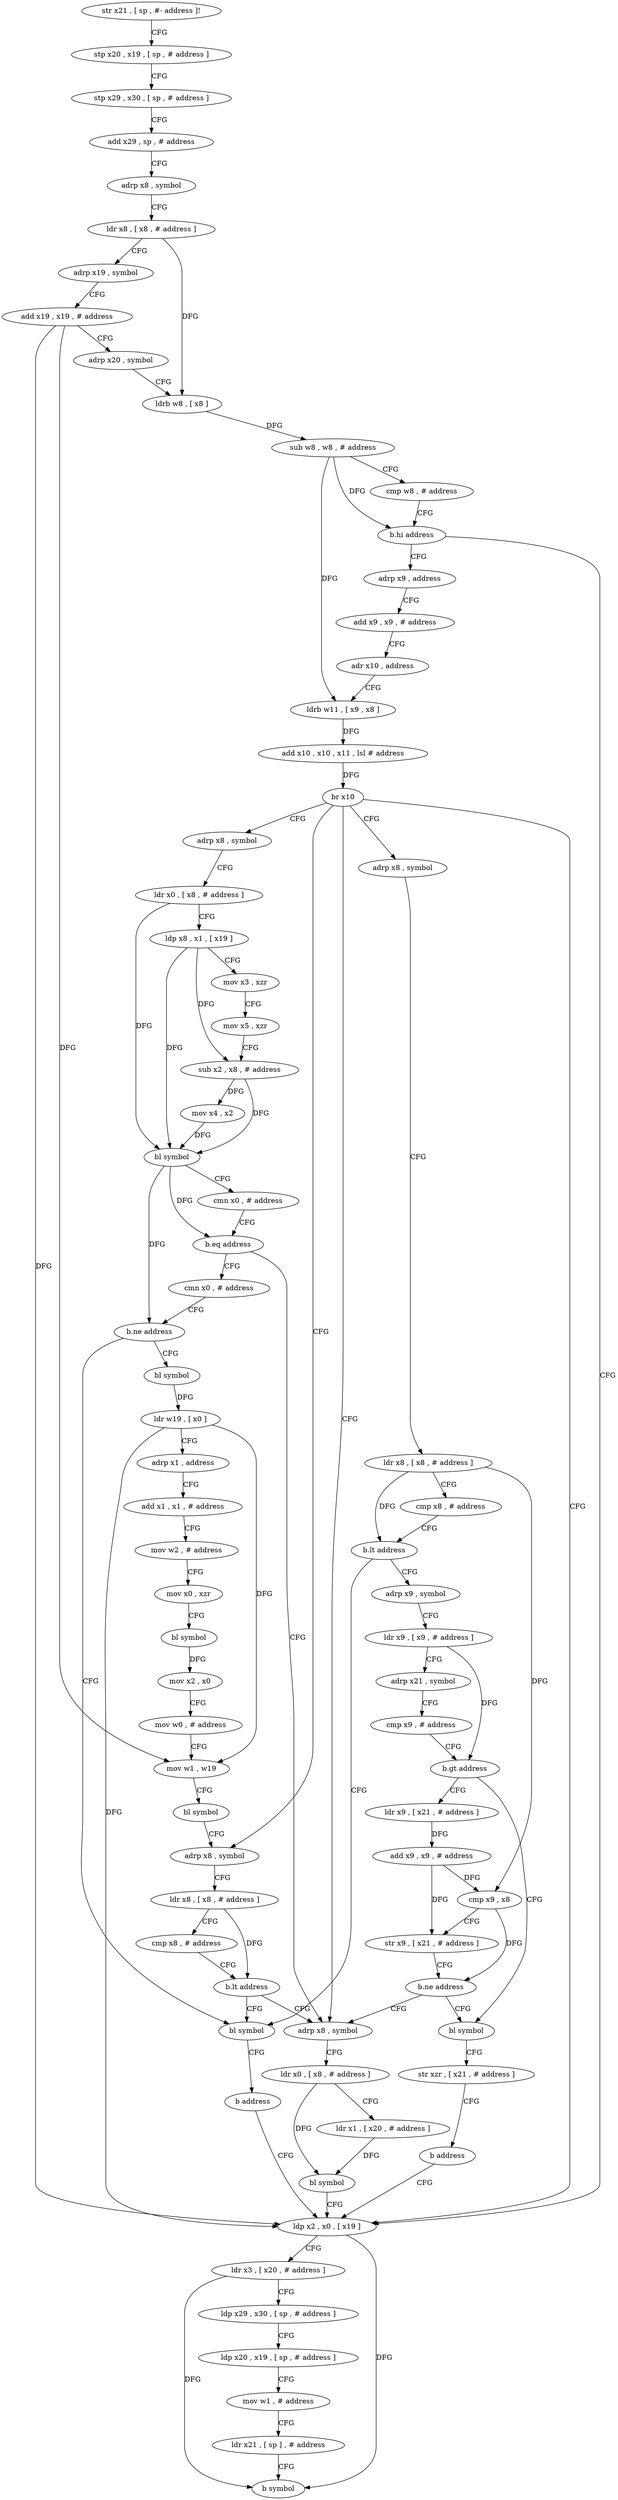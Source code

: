 digraph "func" {
"4204620" [label = "str x21 , [ sp , #- address ]!" ]
"4204624" [label = "stp x20 , x19 , [ sp , # address ]" ]
"4204628" [label = "stp x29 , x30 , [ sp , # address ]" ]
"4204632" [label = "add x29 , sp , # address" ]
"4204636" [label = "adrp x8 , symbol" ]
"4204640" [label = "ldr x8 , [ x8 , # address ]" ]
"4204644" [label = "adrp x19 , symbol" ]
"4204648" [label = "add x19 , x19 , # address" ]
"4204652" [label = "adrp x20 , symbol" ]
"4204656" [label = "ldrb w8 , [ x8 ]" ]
"4204660" [label = "sub w8 , w8 , # address" ]
"4204664" [label = "cmp w8 , # address" ]
"4204668" [label = "b.hi address" ]
"4204896" [label = "ldp x2 , x0 , [ x19 ]" ]
"4204672" [label = "adrp x9 , address" ]
"4204900" [label = "ldr x3 , [ x20 , # address ]" ]
"4204904" [label = "ldp x29 , x30 , [ sp , # address ]" ]
"4204908" [label = "ldp x20 , x19 , [ sp , # address ]" ]
"4204912" [label = "mov w1 , # address" ]
"4204916" [label = "ldr x21 , [ sp ] , # address" ]
"4204920" [label = "b symbol" ]
"4204676" [label = "add x9 , x9 , # address" ]
"4204680" [label = "adr x10 , address" ]
"4204684" [label = "ldrb w11 , [ x9 , x8 ]" ]
"4204688" [label = "add x10 , x10 , x11 , lsl # address" ]
"4204692" [label = "br x10" ]
"4204696" [label = "adrp x8 , symbol" ]
"4204764" [label = "adrp x8 , symbol" ]
"4204856" [label = "adrp x8 , symbol" ]
"4204880" [label = "adrp x8 , symbol" ]
"4204700" [label = "ldr x8 , [ x8 , # address ]" ]
"4204704" [label = "cmp x8 , # address" ]
"4204708" [label = "b.lt address" ]
"4204872" [label = "bl symbol" ]
"4204712" [label = "adrp x9 , symbol" ]
"4204768" [label = "ldr x0 , [ x8 , # address ]" ]
"4204772" [label = "ldp x8 , x1 , [ x19 ]" ]
"4204776" [label = "mov x3 , xzr" ]
"4204780" [label = "mov x5 , xzr" ]
"4204784" [label = "sub x2 , x8 , # address" ]
"4204788" [label = "mov x4 , x2" ]
"4204792" [label = "bl symbol" ]
"4204796" [label = "cmn x0 , # address" ]
"4204800" [label = "b.eq address" ]
"4204804" [label = "cmn x0 , # address" ]
"4204860" [label = "ldr x8 , [ x8 , # address ]" ]
"4204864" [label = "cmp x8 , # address" ]
"4204868" [label = "b.lt address" ]
"4204884" [label = "ldr x0 , [ x8 , # address ]" ]
"4204888" [label = "ldr x1 , [ x20 , # address ]" ]
"4204892" [label = "bl symbol" ]
"4204876" [label = "b address" ]
"4204716" [label = "ldr x9 , [ x9 , # address ]" ]
"4204720" [label = "adrp x21 , symbol" ]
"4204724" [label = "cmp x9 , # address" ]
"4204728" [label = "b.gt address" ]
"4204752" [label = "bl symbol" ]
"4204732" [label = "ldr x9 , [ x21 , # address ]" ]
"4204808" [label = "b.ne address" ]
"4204812" [label = "bl symbol" ]
"4204756" [label = "str xzr , [ x21 , # address ]" ]
"4204760" [label = "b address" ]
"4204736" [label = "add x9 , x9 , # address" ]
"4204740" [label = "cmp x9 , x8" ]
"4204744" [label = "str x9 , [ x21 , # address ]" ]
"4204748" [label = "b.ne address" ]
"4204816" [label = "ldr w19 , [ x0 ]" ]
"4204820" [label = "adrp x1 , address" ]
"4204824" [label = "add x1 , x1 , # address" ]
"4204828" [label = "mov w2 , # address" ]
"4204832" [label = "mov x0 , xzr" ]
"4204836" [label = "bl symbol" ]
"4204840" [label = "mov x2 , x0" ]
"4204844" [label = "mov w0 , # address" ]
"4204848" [label = "mov w1 , w19" ]
"4204852" [label = "bl symbol" ]
"4204620" -> "4204624" [ label = "CFG" ]
"4204624" -> "4204628" [ label = "CFG" ]
"4204628" -> "4204632" [ label = "CFG" ]
"4204632" -> "4204636" [ label = "CFG" ]
"4204636" -> "4204640" [ label = "CFG" ]
"4204640" -> "4204644" [ label = "CFG" ]
"4204640" -> "4204656" [ label = "DFG" ]
"4204644" -> "4204648" [ label = "CFG" ]
"4204648" -> "4204652" [ label = "CFG" ]
"4204648" -> "4204896" [ label = "DFG" ]
"4204648" -> "4204848" [ label = "DFG" ]
"4204652" -> "4204656" [ label = "CFG" ]
"4204656" -> "4204660" [ label = "DFG" ]
"4204660" -> "4204664" [ label = "CFG" ]
"4204660" -> "4204668" [ label = "DFG" ]
"4204660" -> "4204684" [ label = "DFG" ]
"4204664" -> "4204668" [ label = "CFG" ]
"4204668" -> "4204896" [ label = "CFG" ]
"4204668" -> "4204672" [ label = "CFG" ]
"4204896" -> "4204900" [ label = "CFG" ]
"4204896" -> "4204920" [ label = "DFG" ]
"4204672" -> "4204676" [ label = "CFG" ]
"4204900" -> "4204904" [ label = "CFG" ]
"4204900" -> "4204920" [ label = "DFG" ]
"4204904" -> "4204908" [ label = "CFG" ]
"4204908" -> "4204912" [ label = "CFG" ]
"4204912" -> "4204916" [ label = "CFG" ]
"4204916" -> "4204920" [ label = "CFG" ]
"4204676" -> "4204680" [ label = "CFG" ]
"4204680" -> "4204684" [ label = "CFG" ]
"4204684" -> "4204688" [ label = "DFG" ]
"4204688" -> "4204692" [ label = "DFG" ]
"4204692" -> "4204696" [ label = "CFG" ]
"4204692" -> "4204764" [ label = "CFG" ]
"4204692" -> "4204856" [ label = "CFG" ]
"4204692" -> "4204880" [ label = "CFG" ]
"4204692" -> "4204896" [ label = "CFG" ]
"4204696" -> "4204700" [ label = "CFG" ]
"4204764" -> "4204768" [ label = "CFG" ]
"4204856" -> "4204860" [ label = "CFG" ]
"4204880" -> "4204884" [ label = "CFG" ]
"4204700" -> "4204704" [ label = "CFG" ]
"4204700" -> "4204708" [ label = "DFG" ]
"4204700" -> "4204740" [ label = "DFG" ]
"4204704" -> "4204708" [ label = "CFG" ]
"4204708" -> "4204872" [ label = "CFG" ]
"4204708" -> "4204712" [ label = "CFG" ]
"4204872" -> "4204876" [ label = "CFG" ]
"4204712" -> "4204716" [ label = "CFG" ]
"4204768" -> "4204772" [ label = "CFG" ]
"4204768" -> "4204792" [ label = "DFG" ]
"4204772" -> "4204776" [ label = "CFG" ]
"4204772" -> "4204784" [ label = "DFG" ]
"4204772" -> "4204792" [ label = "DFG" ]
"4204776" -> "4204780" [ label = "CFG" ]
"4204780" -> "4204784" [ label = "CFG" ]
"4204784" -> "4204788" [ label = "DFG" ]
"4204784" -> "4204792" [ label = "DFG" ]
"4204788" -> "4204792" [ label = "DFG" ]
"4204792" -> "4204796" [ label = "CFG" ]
"4204792" -> "4204800" [ label = "DFG" ]
"4204792" -> "4204808" [ label = "DFG" ]
"4204796" -> "4204800" [ label = "CFG" ]
"4204800" -> "4204880" [ label = "CFG" ]
"4204800" -> "4204804" [ label = "CFG" ]
"4204804" -> "4204808" [ label = "CFG" ]
"4204860" -> "4204864" [ label = "CFG" ]
"4204860" -> "4204868" [ label = "DFG" ]
"4204864" -> "4204868" [ label = "CFG" ]
"4204868" -> "4204880" [ label = "CFG" ]
"4204868" -> "4204872" [ label = "CFG" ]
"4204884" -> "4204888" [ label = "CFG" ]
"4204884" -> "4204892" [ label = "DFG" ]
"4204888" -> "4204892" [ label = "DFG" ]
"4204892" -> "4204896" [ label = "CFG" ]
"4204876" -> "4204896" [ label = "CFG" ]
"4204716" -> "4204720" [ label = "CFG" ]
"4204716" -> "4204728" [ label = "DFG" ]
"4204720" -> "4204724" [ label = "CFG" ]
"4204724" -> "4204728" [ label = "CFG" ]
"4204728" -> "4204752" [ label = "CFG" ]
"4204728" -> "4204732" [ label = "CFG" ]
"4204752" -> "4204756" [ label = "CFG" ]
"4204732" -> "4204736" [ label = "DFG" ]
"4204808" -> "4204872" [ label = "CFG" ]
"4204808" -> "4204812" [ label = "CFG" ]
"4204812" -> "4204816" [ label = "DFG" ]
"4204756" -> "4204760" [ label = "CFG" ]
"4204760" -> "4204896" [ label = "CFG" ]
"4204736" -> "4204740" [ label = "DFG" ]
"4204736" -> "4204744" [ label = "DFG" ]
"4204740" -> "4204744" [ label = "CFG" ]
"4204740" -> "4204748" [ label = "DFG" ]
"4204744" -> "4204748" [ label = "CFG" ]
"4204748" -> "4204880" [ label = "CFG" ]
"4204748" -> "4204752" [ label = "CFG" ]
"4204816" -> "4204820" [ label = "CFG" ]
"4204816" -> "4204896" [ label = "DFG" ]
"4204816" -> "4204848" [ label = "DFG" ]
"4204820" -> "4204824" [ label = "CFG" ]
"4204824" -> "4204828" [ label = "CFG" ]
"4204828" -> "4204832" [ label = "CFG" ]
"4204832" -> "4204836" [ label = "CFG" ]
"4204836" -> "4204840" [ label = "DFG" ]
"4204840" -> "4204844" [ label = "CFG" ]
"4204844" -> "4204848" [ label = "CFG" ]
"4204848" -> "4204852" [ label = "CFG" ]
"4204852" -> "4204856" [ label = "CFG" ]
}
